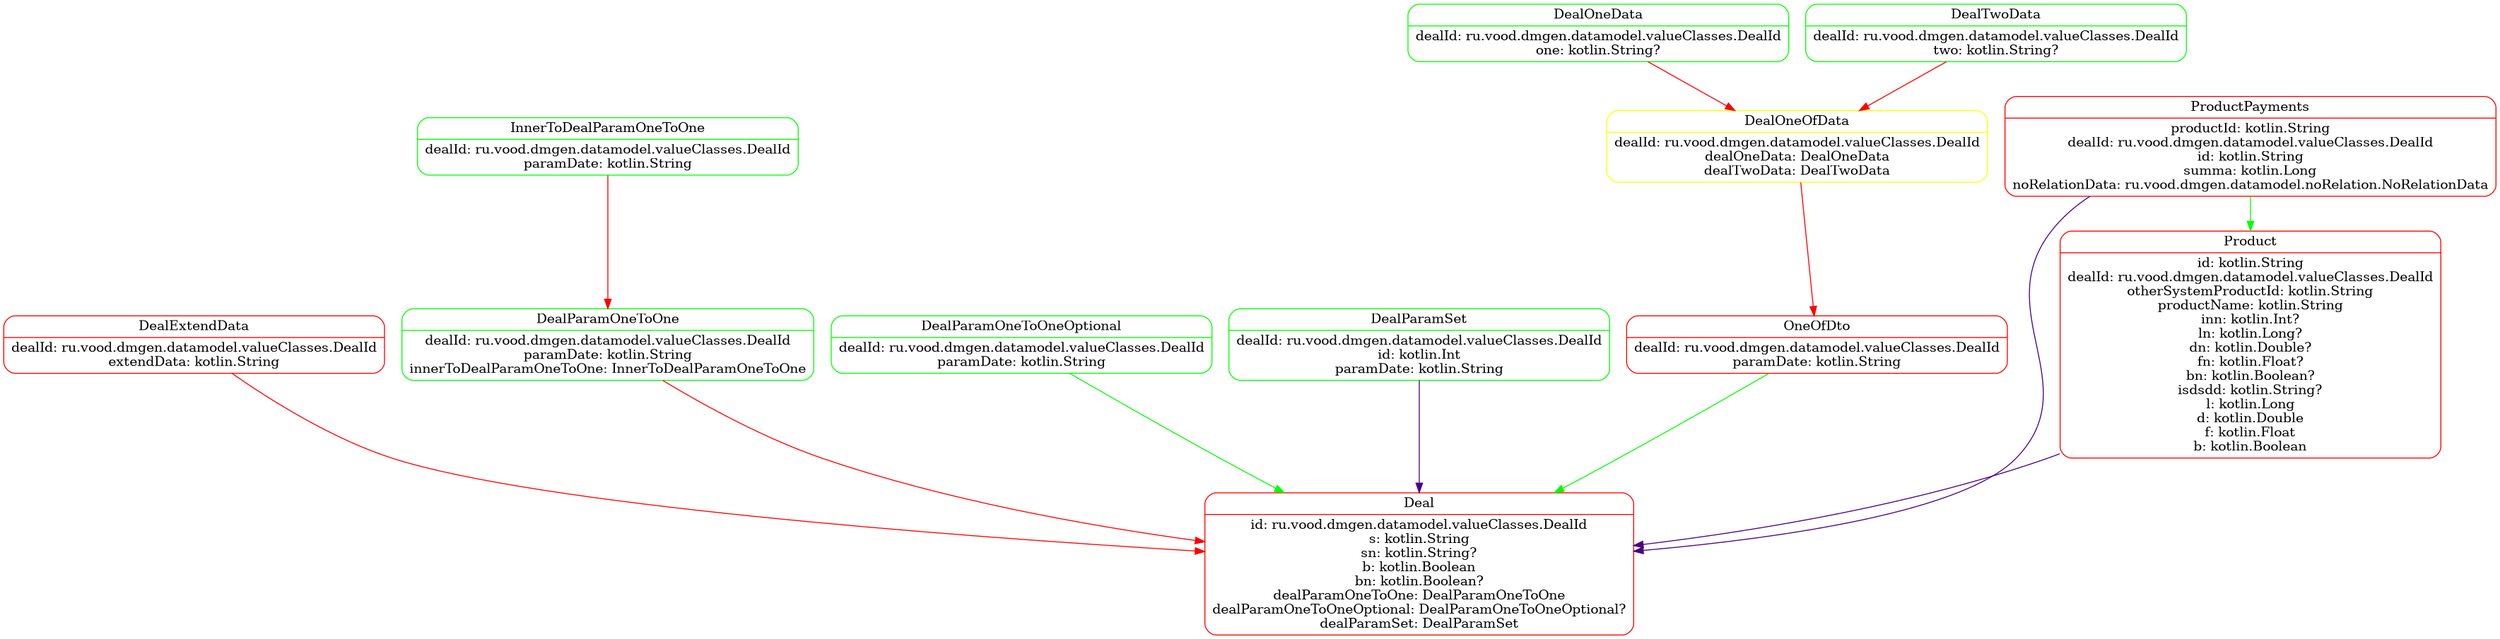 @startuml
digraph dfd{
	node[shape=record]
Deal [label="{<f0> Deal|<f1> id: ru.vood.dmgen.datamodel.valueClasses.DealId\ns: kotlin.String\nsn: kotlin.String?\nb: kotlin.Boolean\nbn: kotlin.Boolean?\ndealParamOneToOne: DealParamOneToOne\ndealParamOneToOneOptional: DealParamOneToOneOptional?\ndealParamSet: DealParamSet }" shape=Mrecord color=Red];
DealExtendData [label="{<f0> DealExtendData|<f1> dealId: ru.vood.dmgen.datamodel.valueClasses.DealId\nextendData: kotlin.String }" shape=Mrecord color=Red];
DealOneData [label="{<f0> DealOneData|<f1> dealId: ru.vood.dmgen.datamodel.valueClasses.DealId\none: kotlin.String? }" shape=Mrecord color=Green];
DealOneOfData [label="{<f0> DealOneOfData|<f1> dealId: ru.vood.dmgen.datamodel.valueClasses.DealId\ndealOneData: DealOneData\ndealTwoData: DealTwoData }" shape=Mrecord color=Yellow];
DealParamOneToOne [label="{<f0> DealParamOneToOne|<f1> dealId: ru.vood.dmgen.datamodel.valueClasses.DealId\nparamDate: kotlin.String\ninnerToDealParamOneToOne: InnerToDealParamOneToOne }" shape=Mrecord color=Green];
DealParamOneToOneOptional [label="{<f0> DealParamOneToOneOptional|<f1> dealId: ru.vood.dmgen.datamodel.valueClasses.DealId\nparamDate: kotlin.String }" shape=Mrecord color=Green];
DealParamSet [label="{<f0> DealParamSet|<f1> dealId: ru.vood.dmgen.datamodel.valueClasses.DealId\nid: kotlin.Int\nparamDate: kotlin.String }" shape=Mrecord color=Green];
DealTwoData [label="{<f0> DealTwoData|<f1> dealId: ru.vood.dmgen.datamodel.valueClasses.DealId\ntwo: kotlin.String? }" shape=Mrecord color=Green];
InnerToDealParamOneToOne [label="{<f0> InnerToDealParamOneToOne|<f1> dealId: ru.vood.dmgen.datamodel.valueClasses.DealId\nparamDate: kotlin.String }" shape=Mrecord color=Green];
OneOfDto [label="{<f0> OneOfDto|<f1> dealId: ru.vood.dmgen.datamodel.valueClasses.DealId\nparamDate: kotlin.String }" shape=Mrecord color=Red];
Product [label="{<f0> Product|<f1> id: kotlin.String\ndealId: ru.vood.dmgen.datamodel.valueClasses.DealId\notherSystemProductId: kotlin.String\nproductName: kotlin.String\ninn: kotlin.Int?\nln: kotlin.Long?\ndn: kotlin.Double?\nfn: kotlin.Float?\nbn: kotlin.Boolean?\nisdsdd: kotlin.String?\nl: kotlin.Long\nd: kotlin.Double\nf: kotlin.Float\nb: kotlin.Boolean }" shape=Mrecord color=Red];
ProductPayments [label="{<f0> ProductPayments|<f1> productId: kotlin.String\ndealId: ru.vood.dmgen.datamodel.valueClasses.DealId\nid: kotlin.String\nsumma: kotlin.Long\nnoRelationData: ru.vood.dmgen.datamodel.noRelation.NoRelationData }" shape=Mrecord color=Red];

DealExtendData -> Deal[ color=Red];
DealOneData -> DealOneOfData[ color=Red];
DealOneOfData -> OneOfDto[ color=Red];
DealParamOneToOneOptional -> Deal[ color=Green];
DealParamOneToOne -> Deal[ color=Red];
DealParamSet -> Deal[ color=Indigo];
DealTwoData -> DealOneOfData[ color=Red];
InnerToDealParamOneToOne -> DealParamOneToOne[ color=Red];
OneOfDto -> Deal[ color=Green];
ProductPayments -> Deal[ color=Indigo];
ProductPayments -> Product[ color=Green];
Product -> Deal[ color=Indigo];

}
@enduml
